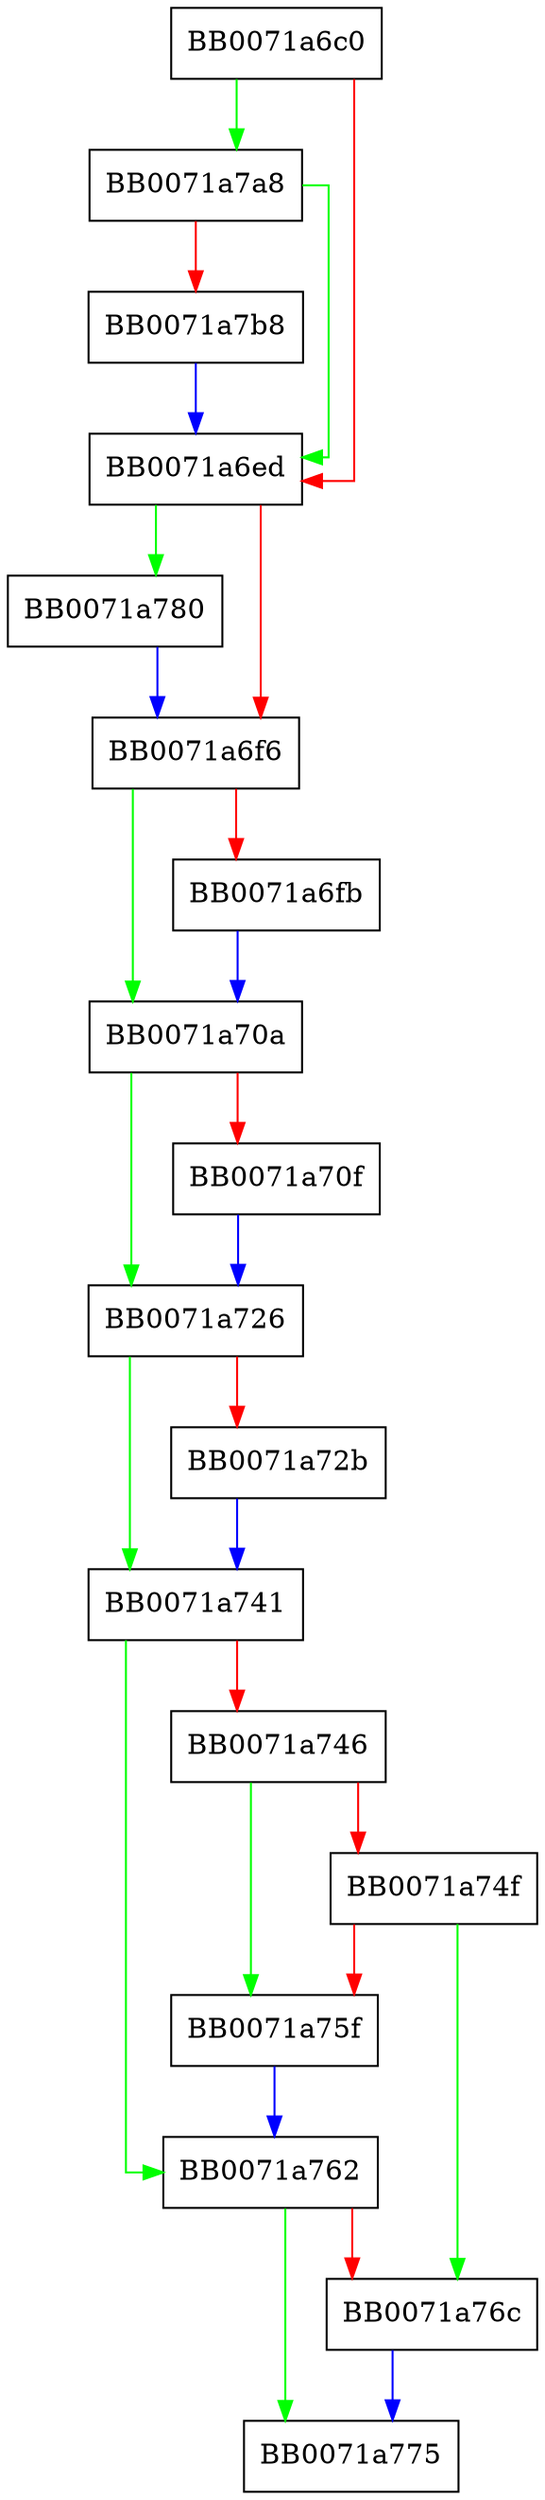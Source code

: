 digraph type_str {
  node [shape="box"];
  graph [splines=ortho];
  BB0071a6c0 -> BB0071a7a8 [color="green"];
  BB0071a6c0 -> BB0071a6ed [color="red"];
  BB0071a6ed -> BB0071a780 [color="green"];
  BB0071a6ed -> BB0071a6f6 [color="red"];
  BB0071a6f6 -> BB0071a70a [color="green"];
  BB0071a6f6 -> BB0071a6fb [color="red"];
  BB0071a6fb -> BB0071a70a [color="blue"];
  BB0071a70a -> BB0071a726 [color="green"];
  BB0071a70a -> BB0071a70f [color="red"];
  BB0071a70f -> BB0071a726 [color="blue"];
  BB0071a726 -> BB0071a741 [color="green"];
  BB0071a726 -> BB0071a72b [color="red"];
  BB0071a72b -> BB0071a741 [color="blue"];
  BB0071a741 -> BB0071a762 [color="green"];
  BB0071a741 -> BB0071a746 [color="red"];
  BB0071a746 -> BB0071a75f [color="green"];
  BB0071a746 -> BB0071a74f [color="red"];
  BB0071a74f -> BB0071a76c [color="green"];
  BB0071a74f -> BB0071a75f [color="red"];
  BB0071a75f -> BB0071a762 [color="blue"];
  BB0071a762 -> BB0071a775 [color="green"];
  BB0071a762 -> BB0071a76c [color="red"];
  BB0071a76c -> BB0071a775 [color="blue"];
  BB0071a780 -> BB0071a6f6 [color="blue"];
  BB0071a7a8 -> BB0071a6ed [color="green"];
  BB0071a7a8 -> BB0071a7b8 [color="red"];
  BB0071a7b8 -> BB0071a6ed [color="blue"];
}